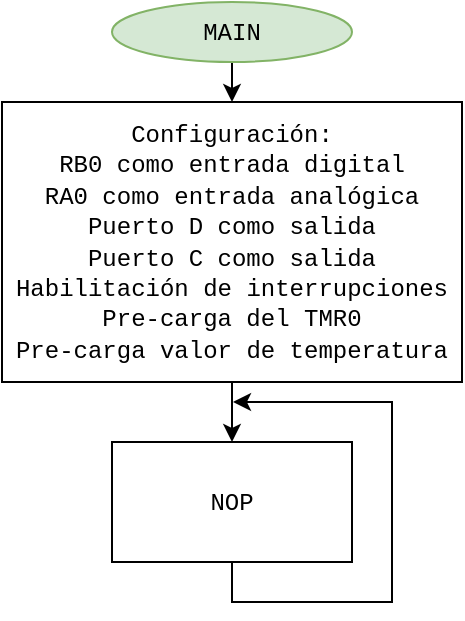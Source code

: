 <mxfile version="10.7.5" type="device"><diagram id="CxVs_5HCFonW_HiFUnUi" name="Page-1"><mxGraphModel dx="1058" dy="808" grid="1" gridSize="10" guides="1" tooltips="1" connect="1" arrows="1" fold="1" page="1" pageScale="1" pageWidth="2336" pageHeight="1654" math="0" shadow="0"><root><mxCell id="0"/><mxCell id="1" parent="0"/><mxCell id="z2sm24-R70Jb9fi2-X73-5" style="edgeStyle=orthogonalEdgeStyle;rounded=0;orthogonalLoop=1;jettySize=auto;html=1;exitX=0.5;exitY=1;exitDx=0;exitDy=0;entryX=0.5;entryY=0;entryDx=0;entryDy=0;" edge="1" parent="1" source="z2sm24-R70Jb9fi2-X73-1" target="z2sm24-R70Jb9fi2-X73-2"><mxGeometry relative="1" as="geometry"/></mxCell><mxCell id="z2sm24-R70Jb9fi2-X73-1" value="&lt;font face=&quot;Courier New&quot;&gt;MAIN&lt;/font&gt;" style="ellipse;whiteSpace=wrap;html=1;fillColor=#d5e8d4;strokeColor=#82b366;" vertex="1" parent="1"><mxGeometry x="75" y="20" width="120" height="30" as="geometry"/></mxCell><mxCell id="z2sm24-R70Jb9fi2-X73-6" style="edgeStyle=orthogonalEdgeStyle;rounded=0;orthogonalLoop=1;jettySize=auto;html=1;exitX=0.5;exitY=1;exitDx=0;exitDy=0;entryX=0.5;entryY=0;entryDx=0;entryDy=0;" edge="1" parent="1" source="z2sm24-R70Jb9fi2-X73-2" target="z2sm24-R70Jb9fi2-X73-4"><mxGeometry relative="1" as="geometry"/></mxCell><mxCell id="z2sm24-R70Jb9fi2-X73-2" value="&lt;font face=&quot;Courier New&quot;&gt;Configuración:&lt;br&gt;RB0 como entrada digital&lt;br&gt;RA0 como entrada analógica&lt;br&gt;Puerto D como salida&lt;br&gt;Puerto C como salida&lt;br&gt;Habilitación de interrupciones&lt;br&gt;Pre-carga del TMR0&lt;br&gt;Pre-carga valor de temperatura&lt;/font&gt;&lt;br&gt;" style="rounded=0;whiteSpace=wrap;html=1;" vertex="1" parent="1"><mxGeometry x="20" y="70" width="230" height="140" as="geometry"/></mxCell><mxCell id="z2sm24-R70Jb9fi2-X73-7" style="edgeStyle=orthogonalEdgeStyle;rounded=0;orthogonalLoop=1;jettySize=auto;html=1;exitX=0.5;exitY=1;exitDx=0;exitDy=0;" edge="1" parent="1" source="z2sm24-R70Jb9fi2-X73-4"><mxGeometry relative="1" as="geometry"><mxPoint x="135" y="220" as="targetPoint"/></mxGeometry></mxCell><mxCell id="z2sm24-R70Jb9fi2-X73-4" value="&lt;font face=&quot;Courier New&quot;&gt;NOP&lt;/font&gt;" style="rounded=0;whiteSpace=wrap;html=1;" vertex="1" parent="1"><mxGeometry x="75" y="240" width="120" height="60" as="geometry"/></mxCell></root></mxGraphModel></diagram></mxfile>